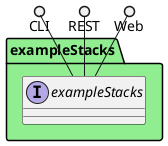 @startuml



package "exampleStacks" #lightgreen {

    interface "exampleStacks" as i {
    
    }
}

CLI ()-- i
REST ()-- i
Web ()-- i

package "exampleStacks" #lightgreen {
    
}



@enduml
